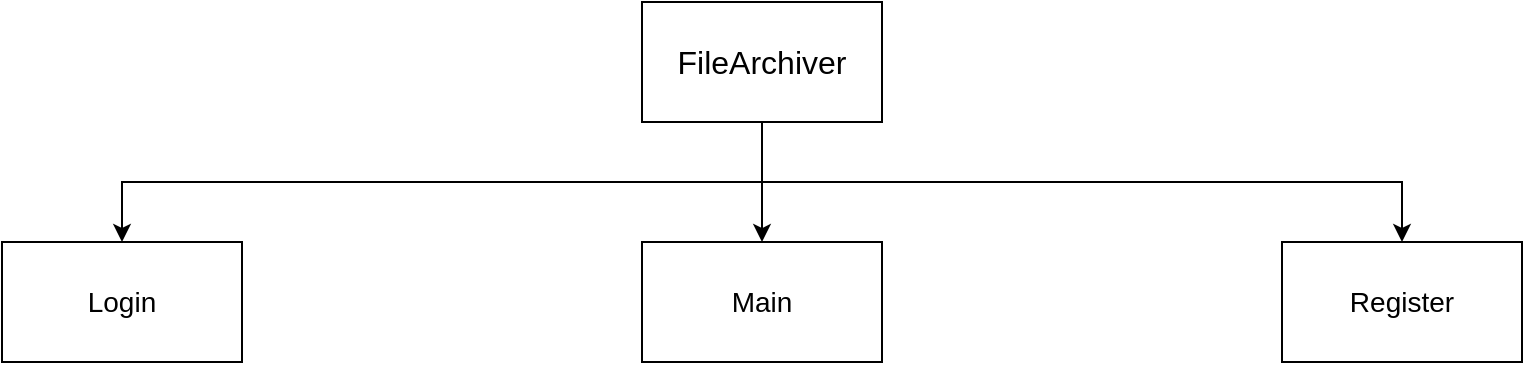 <mxfile version="24.2.1" type="device">
  <diagram name="Page-1" id="5d7acffa-a066-3a61-03fe-96351882024d">
    <mxGraphModel dx="1140" dy="722" grid="1" gridSize="10" guides="1" tooltips="1" connect="1" arrows="1" fold="1" page="1" pageScale="1" pageWidth="1600" pageHeight="900" background="#ffffff" math="0" shadow="0">
      <root>
        <mxCell id="0" />
        <mxCell id="1" parent="0" />
        <mxCell id="1_gvwkqx-O_8GdGv2Vqb-5" style="edgeStyle=orthogonalEdgeStyle;rounded=0;orthogonalLoop=1;jettySize=auto;html=1;exitX=0.5;exitY=1;exitDx=0;exitDy=0;entryX=0.5;entryY=0;entryDx=0;entryDy=0;strokeColor=default;flowAnimation=0;" edge="1" parent="1" source="1_gvwkqx-O_8GdGv2Vqb-1" target="1_gvwkqx-O_8GdGv2Vqb-2">
          <mxGeometry relative="1" as="geometry" />
        </mxCell>
        <mxCell id="1_gvwkqx-O_8GdGv2Vqb-6" style="edgeStyle=orthogonalEdgeStyle;rounded=0;orthogonalLoop=1;jettySize=auto;html=1;exitX=0.5;exitY=1;exitDx=0;exitDy=0;" edge="1" parent="1" source="1_gvwkqx-O_8GdGv2Vqb-1" target="1_gvwkqx-O_8GdGv2Vqb-4">
          <mxGeometry relative="1" as="geometry" />
        </mxCell>
        <mxCell id="1_gvwkqx-O_8GdGv2Vqb-7" style="edgeStyle=orthogonalEdgeStyle;rounded=0;orthogonalLoop=1;jettySize=auto;html=1;exitX=0.5;exitY=1;exitDx=0;exitDy=0;entryX=0.5;entryY=0;entryDx=0;entryDy=0;" edge="1" parent="1" source="1_gvwkqx-O_8GdGv2Vqb-1" target="1_gvwkqx-O_8GdGv2Vqb-3">
          <mxGeometry relative="1" as="geometry" />
        </mxCell>
        <mxCell id="1_gvwkqx-O_8GdGv2Vqb-1" value="&lt;span id=&quot;docs-internal-guid-6ce11726-7fff-1146-1cdb-6620ae8379b0&quot;&gt;&lt;span style=&quot;font-size: 12pt; font-family: Arial, sans-serif; background-color: transparent; font-variant-numeric: normal; font-variant-east-asian: normal; font-variant-alternates: normal; font-variant-position: normal; vertical-align: baseline; white-space-collapse: preserve;&quot;&gt;FileArchiver&lt;/span&gt;&lt;/span&gt;" style="rounded=0;whiteSpace=wrap;html=1;" vertex="1" parent="1">
          <mxGeometry x="720" y="80" width="120" height="60" as="geometry" />
        </mxCell>
        <mxCell id="1_gvwkqx-O_8GdGv2Vqb-2" value="&lt;font style=&quot;font-size: 14px;&quot;&gt;Login&lt;/font&gt;" style="rounded=0;whiteSpace=wrap;html=1;" vertex="1" parent="1">
          <mxGeometry x="400" y="200" width="120" height="60" as="geometry" />
        </mxCell>
        <mxCell id="1_gvwkqx-O_8GdGv2Vqb-3" value="&lt;font style=&quot;font-size: 14px;&quot;&gt;Register&lt;/font&gt;" style="rounded=0;whiteSpace=wrap;html=1;" vertex="1" parent="1">
          <mxGeometry x="1040" y="200" width="120" height="60" as="geometry" />
        </mxCell>
        <mxCell id="1_gvwkqx-O_8GdGv2Vqb-4" value="&lt;font style=&quot;font-size: 14px;&quot;&gt;Main&lt;/font&gt;" style="rounded=0;whiteSpace=wrap;html=1;" vertex="1" parent="1">
          <mxGeometry x="720" y="200" width="120" height="60" as="geometry" />
        </mxCell>
      </root>
    </mxGraphModel>
  </diagram>
</mxfile>
